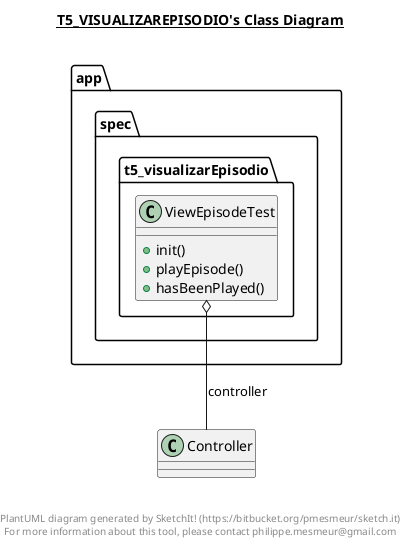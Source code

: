 @startuml

title __T5_VISUALIZAREPISODIO's Class Diagram__\n

  package app.spec.t5_visualizarEpisodio {
    class ViewEpisodeTest {
        + init()
        + playEpisode()
        + hasBeenPlayed()
    }
  }
  

  ViewEpisodeTest o-- Controller : controller


right footer


PlantUML diagram generated by SketchIt! (https://bitbucket.org/pmesmeur/sketch.it)
For more information about this tool, please contact philippe.mesmeur@gmail.com
endfooter

@enduml
